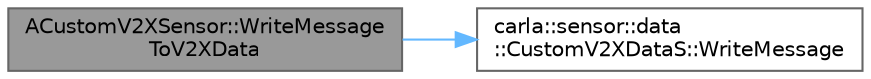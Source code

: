 digraph "ACustomV2XSensor::WriteMessageToV2XData"
{
 // INTERACTIVE_SVG=YES
 // LATEX_PDF_SIZE
  bgcolor="transparent";
  edge [fontname=Helvetica,fontsize=10,labelfontname=Helvetica,labelfontsize=10];
  node [fontname=Helvetica,fontsize=10,shape=box,height=0.2,width=0.4];
  rankdir="LR";
  Node1 [id="Node000001",label="ACustomV2XSensor::WriteMessage\lToV2XData",height=0.2,width=0.4,color="gray40", fillcolor="grey60", style="filled", fontcolor="black",tooltip=" "];
  Node1 -> Node2 [id="edge1_Node000001_Node000002",color="steelblue1",style="solid",tooltip=" "];
  Node2 [id="Node000002",label="carla::sensor::data\l::CustomV2XDataS::WriteMessage",height=0.2,width=0.4,color="grey40", fillcolor="white", style="filled",URL="$d2/d28/classcarla_1_1sensor_1_1data_1_1CustomV2XDataS.html#a15df363747b56453d57e8b240d86e95c",tooltip=" "];
}
